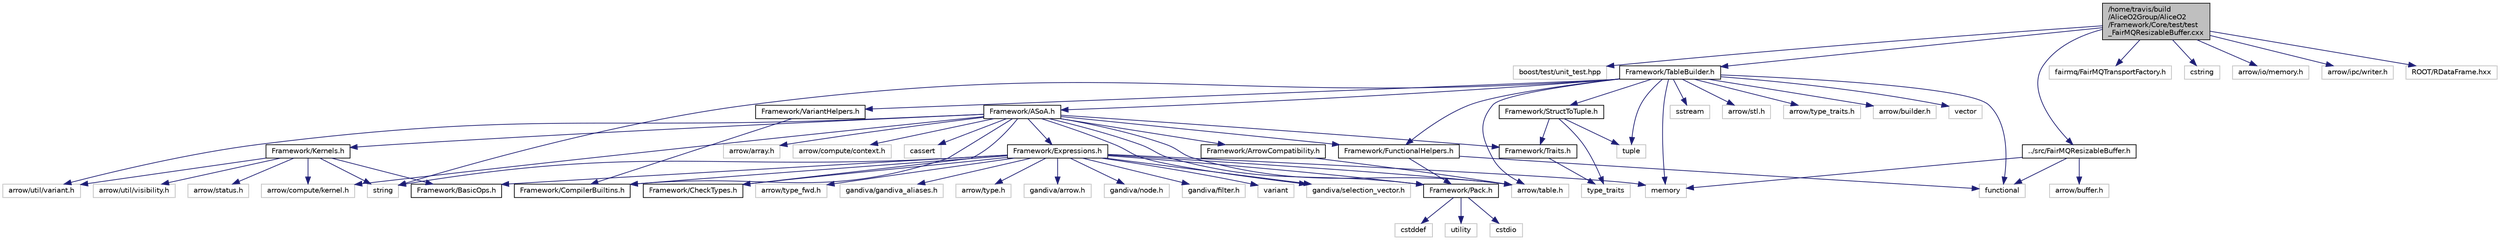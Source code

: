 digraph "/home/travis/build/AliceO2Group/AliceO2/Framework/Core/test/test_FairMQResizableBuffer.cxx"
{
 // INTERACTIVE_SVG=YES
  bgcolor="transparent";
  edge [fontname="Helvetica",fontsize="10",labelfontname="Helvetica",labelfontsize="10"];
  node [fontname="Helvetica",fontsize="10",shape=record];
  Node0 [label="/home/travis/build\l/AliceO2Group/AliceO2\l/Framework/Core/test/test\l_FairMQResizableBuffer.cxx",height=0.2,width=0.4,color="black", fillcolor="grey75", style="filled", fontcolor="black"];
  Node0 -> Node1 [color="midnightblue",fontsize="10",style="solid",fontname="Helvetica"];
  Node1 [label="boost/test/unit_test.hpp",height=0.2,width=0.4,color="grey75"];
  Node0 -> Node2 [color="midnightblue",fontsize="10",style="solid",fontname="Helvetica"];
  Node2 [label="Framework/TableBuilder.h",height=0.2,width=0.4,color="black",URL="$d5/d98/TableBuilder_8h.html"];
  Node2 -> Node3 [color="midnightblue",fontsize="10",style="solid",fontname="Helvetica"];
  Node3 [label="Framework/ASoA.h",height=0.2,width=0.4,color="black",URL="$de/d33/ASoA_8h.html"];
  Node3 -> Node4 [color="midnightblue",fontsize="10",style="solid",fontname="Helvetica"];
  Node4 [label="Framework/Pack.h",height=0.2,width=0.4,color="black",URL="$dd/dce/Pack_8h.html"];
  Node4 -> Node5 [color="midnightblue",fontsize="10",style="solid",fontname="Helvetica"];
  Node5 [label="cstddef",height=0.2,width=0.4,color="grey75"];
  Node4 -> Node6 [color="midnightblue",fontsize="10",style="solid",fontname="Helvetica"];
  Node6 [label="utility",height=0.2,width=0.4,color="grey75"];
  Node4 -> Node7 [color="midnightblue",fontsize="10",style="solid",fontname="Helvetica"];
  Node7 [label="cstdio",height=0.2,width=0.4,color="grey75"];
  Node3 -> Node8 [color="midnightblue",fontsize="10",style="solid",fontname="Helvetica"];
  Node8 [label="Framework/CheckTypes.h",height=0.2,width=0.4,color="black",URL="$d1/d00/CheckTypes_8h.html"];
  Node3 -> Node9 [color="midnightblue",fontsize="10",style="solid",fontname="Helvetica"];
  Node9 [label="Framework/FunctionalHelpers.h",height=0.2,width=0.4,color="black",URL="$de/d9b/FunctionalHelpers_8h.html"];
  Node9 -> Node4 [color="midnightblue",fontsize="10",style="solid",fontname="Helvetica"];
  Node9 -> Node10 [color="midnightblue",fontsize="10",style="solid",fontname="Helvetica"];
  Node10 [label="functional",height=0.2,width=0.4,color="grey75"];
  Node3 -> Node11 [color="midnightblue",fontsize="10",style="solid",fontname="Helvetica"];
  Node11 [label="Framework/CompilerBuiltins.h",height=0.2,width=0.4,color="black",URL="$d9/de8/CompilerBuiltins_8h.html"];
  Node3 -> Node12 [color="midnightblue",fontsize="10",style="solid",fontname="Helvetica"];
  Node12 [label="Framework/Traits.h",height=0.2,width=0.4,color="black",URL="$db/d31/Traits_8h.html"];
  Node12 -> Node13 [color="midnightblue",fontsize="10",style="solid",fontname="Helvetica"];
  Node13 [label="type_traits",height=0.2,width=0.4,color="grey75"];
  Node3 -> Node14 [color="midnightblue",fontsize="10",style="solid",fontname="Helvetica"];
  Node14 [label="Framework/Expressions.h",height=0.2,width=0.4,color="black",URL="$d0/d91/Expressions_8h.html"];
  Node14 -> Node15 [color="midnightblue",fontsize="10",style="solid",fontname="Helvetica"];
  Node15 [label="Framework/BasicOps.h",height=0.2,width=0.4,color="black",URL="$dd/dc2/BasicOps_8h.html"];
  Node14 -> Node11 [color="midnightblue",fontsize="10",style="solid",fontname="Helvetica"];
  Node14 -> Node4 [color="midnightblue",fontsize="10",style="solid",fontname="Helvetica"];
  Node14 -> Node8 [color="midnightblue",fontsize="10",style="solid",fontname="Helvetica"];
  Node14 -> Node16 [color="midnightblue",fontsize="10",style="solid",fontname="Helvetica"];
  Node16 [label="arrow/type_fwd.h",height=0.2,width=0.4,color="grey75"];
  Node14 -> Node17 [color="midnightblue",fontsize="10",style="solid",fontname="Helvetica"];
  Node17 [label="gandiva/gandiva_aliases.h",height=0.2,width=0.4,color="grey75"];
  Node14 -> Node18 [color="midnightblue",fontsize="10",style="solid",fontname="Helvetica"];
  Node18 [label="arrow/type.h",height=0.2,width=0.4,color="grey75"];
  Node14 -> Node19 [color="midnightblue",fontsize="10",style="solid",fontname="Helvetica"];
  Node19 [label="gandiva/arrow.h",height=0.2,width=0.4,color="grey75"];
  Node14 -> Node20 [color="midnightblue",fontsize="10",style="solid",fontname="Helvetica"];
  Node20 [label="arrow/table.h",height=0.2,width=0.4,color="grey75"];
  Node14 -> Node21 [color="midnightblue",fontsize="10",style="solid",fontname="Helvetica"];
  Node21 [label="gandiva/selection_vector.h",height=0.2,width=0.4,color="grey75"];
  Node14 -> Node22 [color="midnightblue",fontsize="10",style="solid",fontname="Helvetica"];
  Node22 [label="gandiva/node.h",height=0.2,width=0.4,color="grey75"];
  Node14 -> Node23 [color="midnightblue",fontsize="10",style="solid",fontname="Helvetica"];
  Node23 [label="gandiva/filter.h",height=0.2,width=0.4,color="grey75"];
  Node14 -> Node24 [color="midnightblue",fontsize="10",style="solid",fontname="Helvetica"];
  Node24 [label="variant",height=0.2,width=0.4,color="grey75"];
  Node14 -> Node25 [color="midnightblue",fontsize="10",style="solid",fontname="Helvetica"];
  Node25 [label="string",height=0.2,width=0.4,color="grey75"];
  Node14 -> Node26 [color="midnightblue",fontsize="10",style="solid",fontname="Helvetica"];
  Node26 [label="memory",height=0.2,width=0.4,color="grey75"];
  Node3 -> Node27 [color="midnightblue",fontsize="10",style="solid",fontname="Helvetica"];
  Node27 [label="Framework/Kernels.h",height=0.2,width=0.4,color="black",URL="$d0/d92/Kernels_8h.html"];
  Node27 -> Node15 [color="midnightblue",fontsize="10",style="solid",fontname="Helvetica"];
  Node27 -> Node28 [color="midnightblue",fontsize="10",style="solid",fontname="Helvetica"];
  Node28 [label="arrow/compute/kernel.h",height=0.2,width=0.4,color="grey75"];
  Node27 -> Node29 [color="midnightblue",fontsize="10",style="solid",fontname="Helvetica"];
  Node29 [label="arrow/status.h",height=0.2,width=0.4,color="grey75"];
  Node27 -> Node30 [color="midnightblue",fontsize="10",style="solid",fontname="Helvetica"];
  Node30 [label="arrow/util/visibility.h",height=0.2,width=0.4,color="grey75"];
  Node27 -> Node31 [color="midnightblue",fontsize="10",style="solid",fontname="Helvetica"];
  Node31 [label="arrow/util/variant.h",height=0.2,width=0.4,color="grey75"];
  Node27 -> Node25 [color="midnightblue",fontsize="10",style="solid",fontname="Helvetica"];
  Node3 -> Node32 [color="midnightblue",fontsize="10",style="solid",fontname="Helvetica"];
  Node32 [label="Framework/ArrowCompatibility.h",height=0.2,width=0.4,color="black",URL="$d1/dc1/ArrowCompatibility_8h.html"];
  Node32 -> Node20 [color="midnightblue",fontsize="10",style="solid",fontname="Helvetica"];
  Node3 -> Node20 [color="midnightblue",fontsize="10",style="solid",fontname="Helvetica"];
  Node3 -> Node33 [color="midnightblue",fontsize="10",style="solid",fontname="Helvetica"];
  Node33 [label="arrow/array.h",height=0.2,width=0.4,color="grey75"];
  Node3 -> Node31 [color="midnightblue",fontsize="10",style="solid",fontname="Helvetica"];
  Node3 -> Node34 [color="midnightblue",fontsize="10",style="solid",fontname="Helvetica"];
  Node34 [label="arrow/compute/context.h",height=0.2,width=0.4,color="grey75"];
  Node3 -> Node28 [color="midnightblue",fontsize="10",style="solid",fontname="Helvetica"];
  Node3 -> Node21 [color="midnightblue",fontsize="10",style="solid",fontname="Helvetica"];
  Node3 -> Node35 [color="midnightblue",fontsize="10",style="solid",fontname="Helvetica"];
  Node35 [label="cassert",height=0.2,width=0.4,color="grey75"];
  Node2 -> Node36 [color="midnightblue",fontsize="10",style="solid",fontname="Helvetica"];
  Node36 [label="Framework/StructToTuple.h",height=0.2,width=0.4,color="black",URL="$db/d4f/StructToTuple_8h.html"];
  Node36 -> Node12 [color="midnightblue",fontsize="10",style="solid",fontname="Helvetica"];
  Node36 -> Node37 [color="midnightblue",fontsize="10",style="solid",fontname="Helvetica"];
  Node37 [label="tuple",height=0.2,width=0.4,color="grey75"];
  Node36 -> Node13 [color="midnightblue",fontsize="10",style="solid",fontname="Helvetica"];
  Node2 -> Node9 [color="midnightblue",fontsize="10",style="solid",fontname="Helvetica"];
  Node2 -> Node38 [color="midnightblue",fontsize="10",style="solid",fontname="Helvetica"];
  Node38 [label="Framework/VariantHelpers.h",height=0.2,width=0.4,color="black",URL="$d7/dbe/VariantHelpers_8h.html"];
  Node38 -> Node11 [color="midnightblue",fontsize="10",style="solid",fontname="Helvetica"];
  Node2 -> Node39 [color="midnightblue",fontsize="10",style="solid",fontname="Helvetica"];
  Node39 [label="sstream",height=0.2,width=0.4,color="grey75"];
  Node2 -> Node40 [color="midnightblue",fontsize="10",style="solid",fontname="Helvetica"];
  Node40 [label="arrow/stl.h",height=0.2,width=0.4,color="grey75"];
  Node2 -> Node41 [color="midnightblue",fontsize="10",style="solid",fontname="Helvetica"];
  Node41 [label="arrow/type_traits.h",height=0.2,width=0.4,color="grey75"];
  Node2 -> Node20 [color="midnightblue",fontsize="10",style="solid",fontname="Helvetica"];
  Node2 -> Node42 [color="midnightblue",fontsize="10",style="solid",fontname="Helvetica"];
  Node42 [label="arrow/builder.h",height=0.2,width=0.4,color="grey75"];
  Node2 -> Node10 [color="midnightblue",fontsize="10",style="solid",fontname="Helvetica"];
  Node2 -> Node43 [color="midnightblue",fontsize="10",style="solid",fontname="Helvetica"];
  Node43 [label="vector",height=0.2,width=0.4,color="grey75"];
  Node2 -> Node25 [color="midnightblue",fontsize="10",style="solid",fontname="Helvetica"];
  Node2 -> Node26 [color="midnightblue",fontsize="10",style="solid",fontname="Helvetica"];
  Node2 -> Node37 [color="midnightblue",fontsize="10",style="solid",fontname="Helvetica"];
  Node0 -> Node44 [color="midnightblue",fontsize="10",style="solid",fontname="Helvetica"];
  Node44 [label="../src/FairMQResizableBuffer.h",height=0.2,width=0.4,color="black",URL="$df/dd9/FairMQResizableBuffer_8h.html"];
  Node44 -> Node26 [color="midnightblue",fontsize="10",style="solid",fontname="Helvetica"];
  Node44 -> Node10 [color="midnightblue",fontsize="10",style="solid",fontname="Helvetica"];
  Node44 -> Node45 [color="midnightblue",fontsize="10",style="solid",fontname="Helvetica"];
  Node45 [label="arrow/buffer.h",height=0.2,width=0.4,color="grey75"];
  Node0 -> Node46 [color="midnightblue",fontsize="10",style="solid",fontname="Helvetica"];
  Node46 [label="fairmq/FairMQTransportFactory.h",height=0.2,width=0.4,color="grey75"];
  Node0 -> Node47 [color="midnightblue",fontsize="10",style="solid",fontname="Helvetica"];
  Node47 [label="cstring",height=0.2,width=0.4,color="grey75"];
  Node0 -> Node48 [color="midnightblue",fontsize="10",style="solid",fontname="Helvetica"];
  Node48 [label="arrow/io/memory.h",height=0.2,width=0.4,color="grey75"];
  Node0 -> Node49 [color="midnightblue",fontsize="10",style="solid",fontname="Helvetica"];
  Node49 [label="arrow/ipc/writer.h",height=0.2,width=0.4,color="grey75"];
  Node0 -> Node50 [color="midnightblue",fontsize="10",style="solid",fontname="Helvetica"];
  Node50 [label="ROOT/RDataFrame.hxx",height=0.2,width=0.4,color="grey75"];
}
